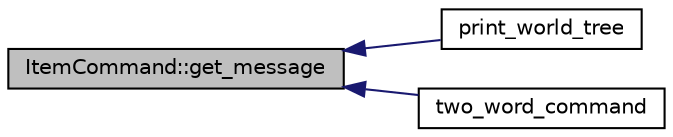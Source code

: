 digraph G
{
  edge [fontname="Helvetica",fontsize="10",labelfontname="Helvetica",labelfontsize="10"];
  node [fontname="Helvetica",fontsize="10",shape=record];
  rankdir="LR";
  Node1 [label="ItemCommand::get_message",height=0.2,width=0.4,color="black", fillcolor="grey75", style="filled" fontcolor="black"];
  Node1 -> Node2 [dir="back",color="midnightblue",fontsize="10",style="solid"];
  Node2 [label="print_world_tree",height=0.2,width=0.4,color="black", fillcolor="white", style="filled",URL="$main_8cpp.html#a375accd99cb784704a708e4a3c20e2be"];
  Node1 -> Node3 [dir="back",color="midnightblue",fontsize="10",style="solid"];
  Node3 [label="two_word_command",height=0.2,width=0.4,color="black", fillcolor="white", style="filled",URL="$main_8cpp.html#a5671b7ea75581d5f7eb4a801d7c10919",tooltip="A method to handle two word commands."];
}

